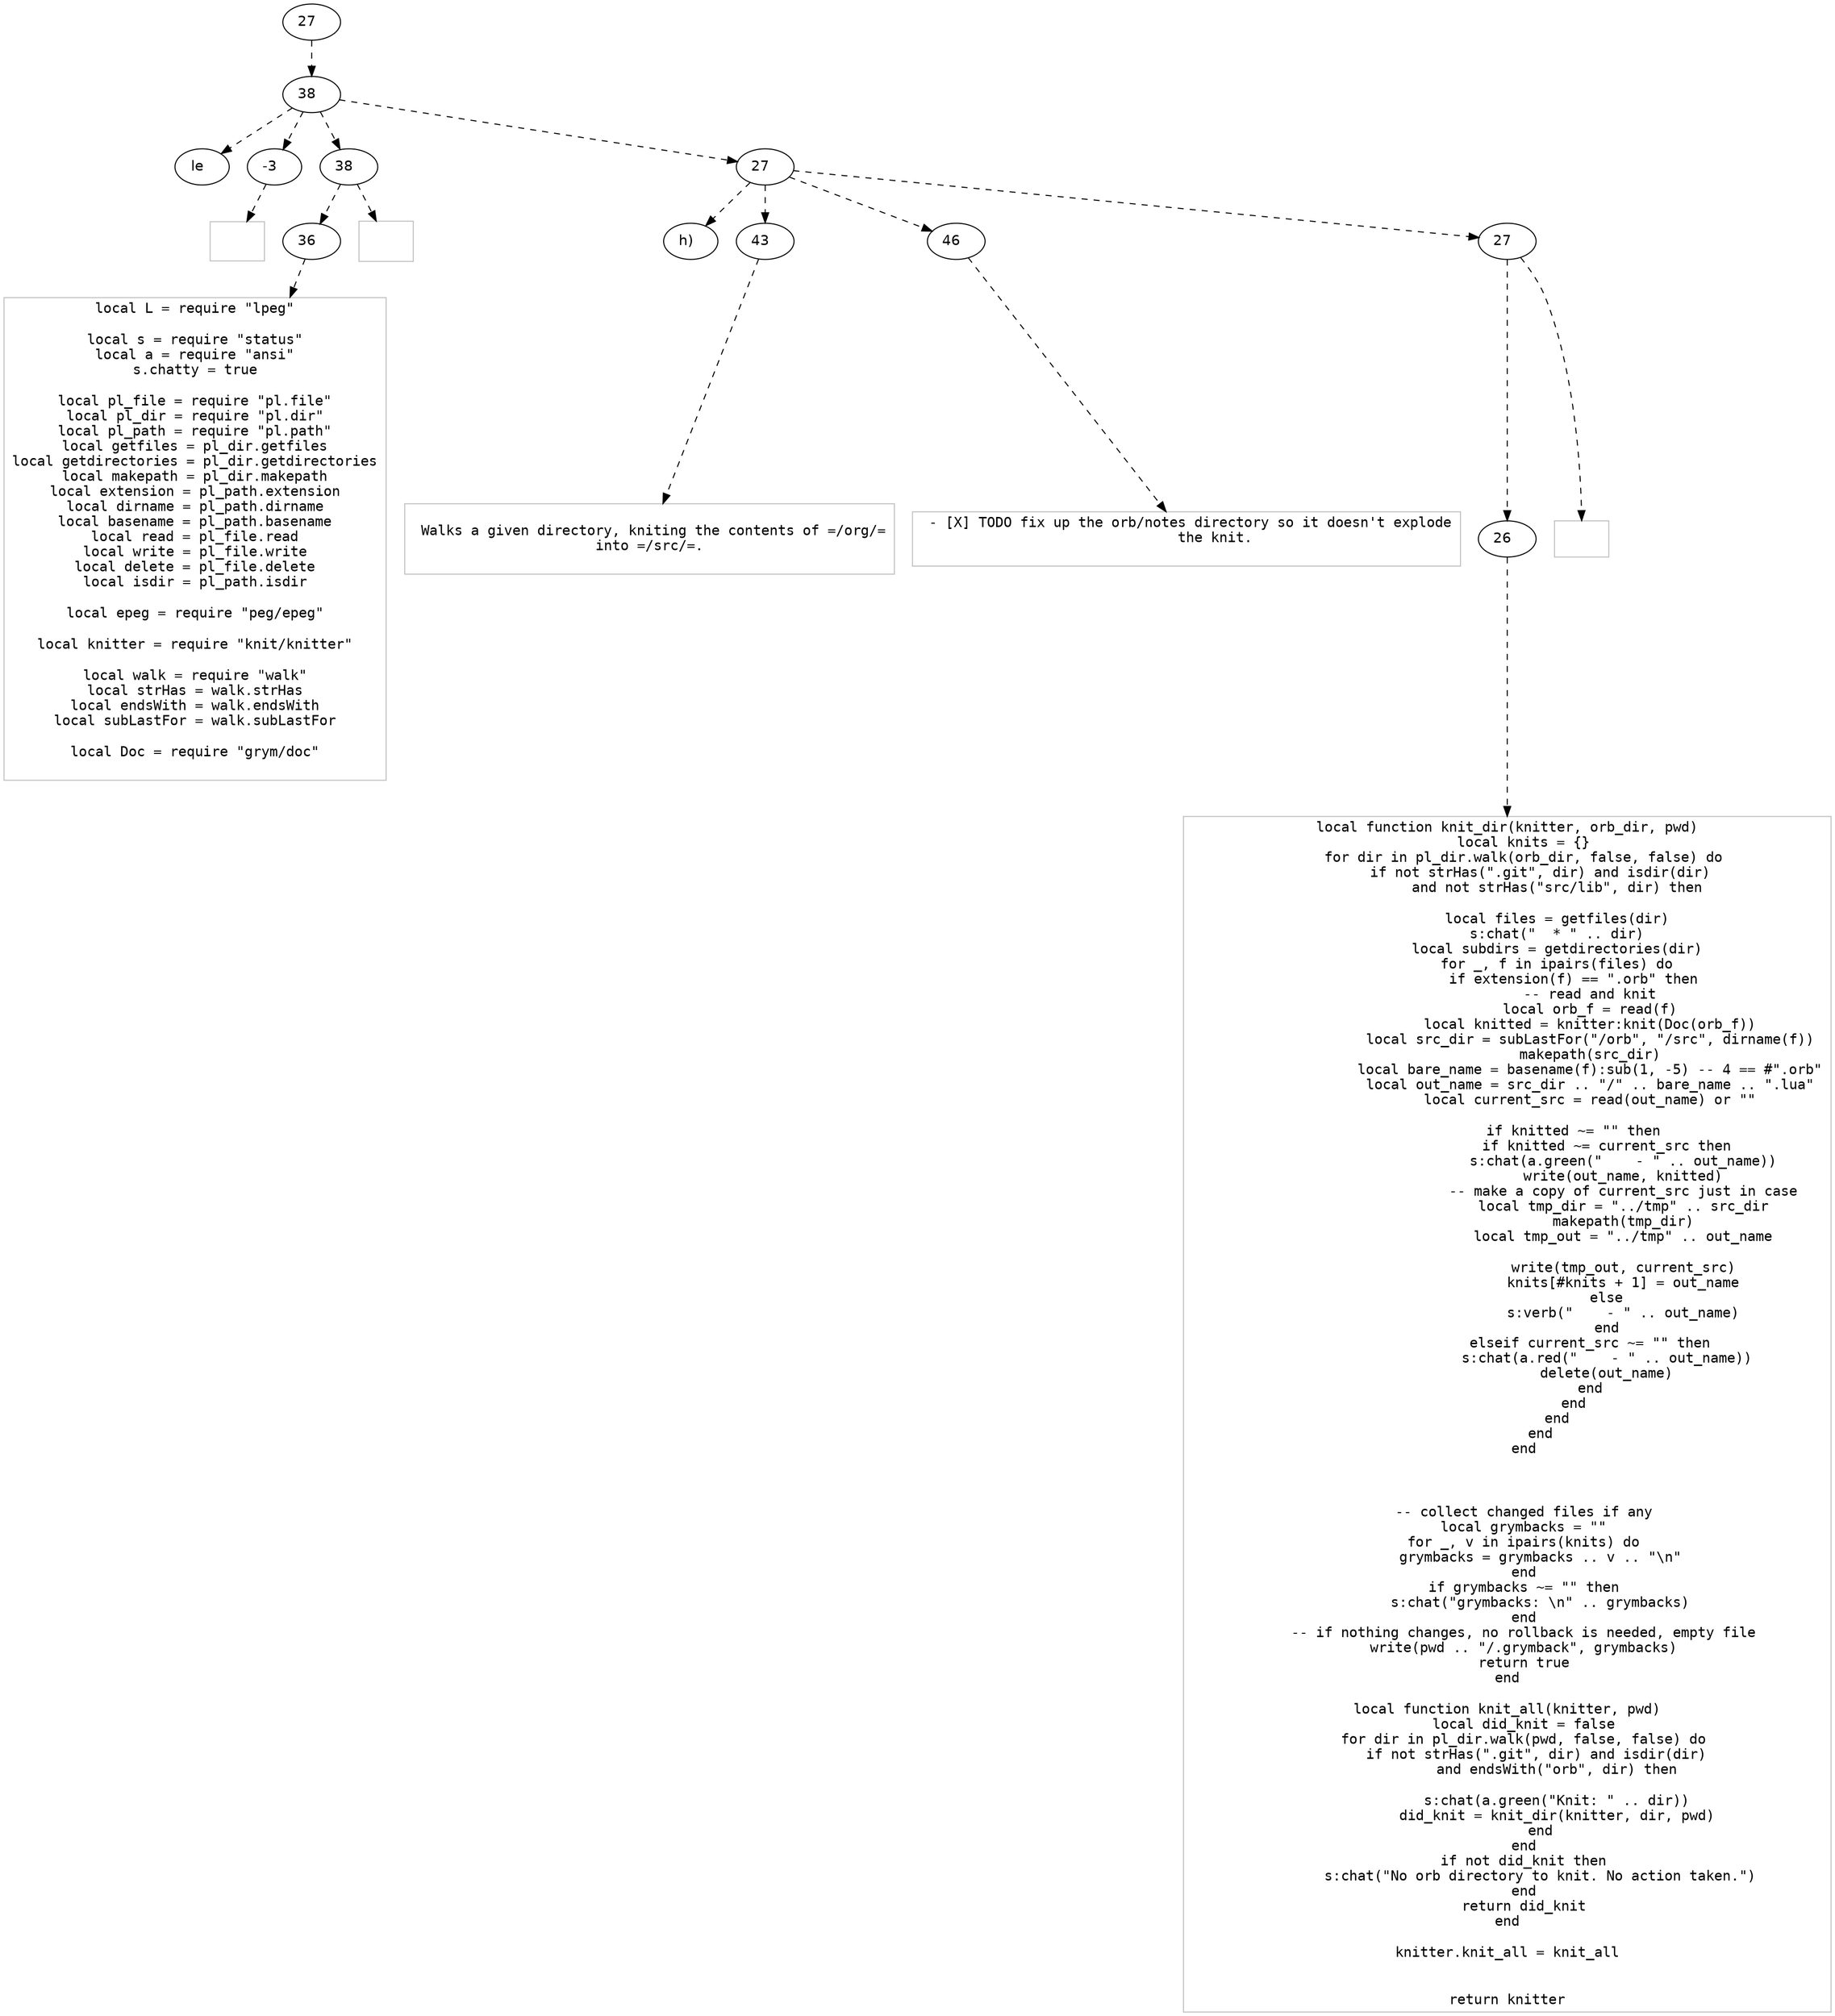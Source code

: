 digraph hierarchy {

node [fontname=Helvetica]
edge [style=dashed]

doc_0 [label="27  "]

doc_0 -> { section_1}
{rank=same; section_1}

section_1 [label="38  "]

section_1 -> { header_2 block_3 block_4 section_5}
{rank=same; header_2 block_3 block_4 section_5}

header_2 [label="le  "]
block_3 [label="-3  "]
block_4 [label="38  "]
section_5 [label="27  "]


block_3 -> leaf_6
leaf_6  [color=Gray,shape=rectangle,fontname=Inconsolata,label=" 

"]block_4 -> { codeblock_7}
{rank=same; codeblock_7}

codeblock_7 [label="36  "]


codeblock_7 -> leaf_8
leaf_8  [color=Gray,shape=rectangle,fontname=Inconsolata,label="local L = require \"lpeg\"

local s = require \"status\"
local a = require \"ansi\"
s.chatty = true

local pl_file = require \"pl.file\"
local pl_dir = require \"pl.dir\"
local pl_path = require \"pl.path\"
local getfiles = pl_dir.getfiles
local getdirectories = pl_dir.getdirectories
local makepath = pl_dir.makepath
local extension = pl_path.extension
local dirname = pl_path.dirname
local basename = pl_path.basename
local read = pl_file.read
local write = pl_file.write
local delete = pl_file.delete
local isdir = pl_path.isdir

local epeg = require \"peg/epeg\"

local knitter = require \"knit/knitter\"

local walk = require \"walk\"
local strHas = walk.strHas
local endsWith = walk.endsWith
local subLastFor = walk.subLastFor

local Doc = require \"grym/doc\"

"]
block_4 -> leaf_9
leaf_9  [color=Gray,shape=rectangle,fontname=Inconsolata,label="

"]section_5 -> { header_10 block_11 block_12 block_13}
{rank=same; header_10 block_11 block_12 block_13}

header_10 [label="h)  "]
block_11 [label="43  "]
block_12 [label="46  "]
block_13 [label="27  "]


block_11 -> leaf_14
leaf_14  [color=Gray,shape=rectangle,fontname=Inconsolata,label="
 Walks a given directory, kniting the contents of =/org/=
 into =/src/=. 

"]
block_12 -> leaf_15
leaf_15  [color=Gray,shape=rectangle,fontname=Inconsolata,label=" - [X] TODO fix up the orb/notes directory so it doesn't explode
       the knit.

"]block_13 -> { codeblock_16}
{rank=same; codeblock_16}

codeblock_16 [label="26  "]


codeblock_16 -> leaf_17
leaf_17  [color=Gray,shape=rectangle,fontname=Inconsolata,label="local function knit_dir(knitter, orb_dir, pwd)
    local knits = {}
    for dir in pl_dir.walk(orb_dir, false, false) do
        if not strHas(\".git\", dir) and isdir(dir)
            and not strHas(\"src/lib\", dir) then

            local files = getfiles(dir)
            s:chat(\"  * \" .. dir)
            local subdirs = getdirectories(dir)
            for _, f in ipairs(files) do
                if extension(f) == \".orb\" then
                    -- read and knit
                    local orb_f = read(f)
                    local knitted = knitter:knit(Doc(orb_f))
                    local src_dir = subLastFor(\"/orb\", \"/src\", dirname(f))
                    makepath(src_dir)
                    local bare_name = basename(f):sub(1, -5) -- 4 == #\".orb\"
                    local out_name = src_dir .. \"/\" .. bare_name .. \".lua\"
                    local current_src = read(out_name) or \"\"

                    if knitted ~= \"\" then    
                        if knitted ~= current_src then
                            s:chat(a.green(\"    - \" .. out_name))
                            write(out_name, knitted)
                            -- make a copy of current_src just in case
                            local tmp_dir = \"../tmp\" .. src_dir
                            makepath(tmp_dir)
                            local tmp_out = \"../tmp\" .. out_name

                            write(tmp_out, current_src)
                            knits[#knits + 1] = out_name
                        else
                            s:verb(\"    - \" .. out_name)
                        end
                    elseif current_src ~= \"\" then
                        s:chat(a.red(\"    - \" .. out_name))
                        delete(out_name)
                    end
                end
            end
        end
    end



    -- collect changed files if any
    local grymbacks = \"\"
    for _, v in ipairs(knits) do
        grymbacks = grymbacks .. v .. \"\\n\"
    end
    if grymbacks ~= \"\" then
        s:chat(\"grymbacks: \\n\" .. grymbacks)
    end
    -- if nothing changes, no rollback is needed, empty file
    write(pwd .. \"/.grymback\", grymbacks)
    return true
end

local function knit_all(knitter, pwd)
    local did_knit = false
    for dir in pl_dir.walk(pwd, false, false) do
        if not strHas(\".git\", dir) and isdir(dir) 
            and endsWith(\"orb\", dir) then

            s:chat(a.green(\"Knit: \" .. dir))
            did_knit = knit_dir(knitter, dir, pwd)
        end
    end
    if not did_knit then
        s:chat(\"No orb directory to knit. No action taken.\")
    end
    return did_knit
end

knitter.knit_all = knit_all


return knitter
"]
block_13 -> leaf_18
leaf_18  [color=Gray,shape=rectangle,fontname=Inconsolata,label="
"]
}
